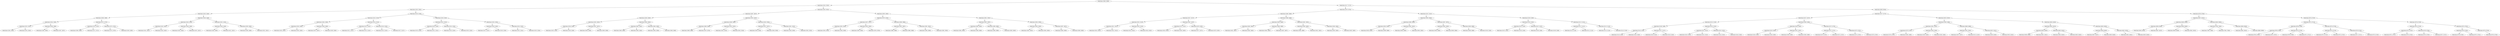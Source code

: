 digraph G{
749155252 [label="Node{data=[3009, 3009]}"]
749155252 -> 768592804
768592804 [label="Node{data=[2534, 2534]}"]
768592804 -> 462576635
462576635 [label="Node{data=[2502, 2502]}"]
462576635 -> 1036780348
1036780348 [label="Node{data=[2440, 2440]}"]
1036780348 -> 686009762
686009762 [label="Node{data=[2368, 2368]}"]
686009762 -> 2074268145
2074268145 [label="Node{data=[2364, 2364]}"]
2074268145 -> 1927676157
1927676157 [label="Node{data=[2323, 2323]}"]
1927676157 -> 795748478
795748478 [label="Node{data=[2295, 2295]}"]
1927676157 -> 450170508
450170508 [label="Node{data=[2354, 2354]}"]
2074268145 -> 1997891966
1997891966 [label="Node{data=[2366, 2366]}"]
1997891966 -> 892759689
892759689 [label="Node{data=[2365, 2365]}"]
1997891966 -> 1808108937
1808108937 [label="Node{data=[2367, 2367]}"]
686009762 -> 1498828563
1498828563 [label="Node{data=[2372, 2372]}"]
1498828563 -> 97813470
97813470 [label="Node{data=[2370, 2370]}"]
97813470 -> 59832267
59832267 [label="Node{data=[2369, 2369]}"]
97813470 -> 1149144053
1149144053 [label="Node{data=[2371, 2371]}"]
1498828563 -> 800811710
800811710 [label="Node{data=[2374, 2374]}"]
800811710 -> 240178916
240178916 [label="Node{data=[2373, 2373]}"]
800811710 -> 175789642
175789642 [label="Node{data=[2439, 2439]}"]
1036780348 -> 980112851
980112851 [label="Node{data=[2448, 2448]}"]
980112851 -> 1316038330
1316038330 [label="Node{data=[2444, 2444]}"]
1316038330 -> 1176383078
1176383078 [label="Node{data=[2442, 2442]}"]
1176383078 -> 504293609
504293609 [label="Node{data=[2441, 2441]}"]
1176383078 -> 2125198134
2125198134 [label="Node{data=[2443, 2443]}"]
1316038330 -> 967335599
967335599 [label="Node{data=[2446, 2446]}"]
967335599 -> 242367202
242367202 [label="Node{data=[2445, 2445]}"]
967335599 -> 1741869669
1741869669 [label="Node{data=[2447, 2447]}"]
980112851 -> 1178714090
1178714090 [label="Node{data=[2452, 2452]}"]
1178714090 -> 1038601387
1038601387 [label="Node{data=[2450, 2450]}"]
1038601387 -> 584930527
584930527 [label="Node{data=[2449, 2449]}"]
1038601387 -> 1408101147
1408101147 [label="Node{data=[2451, 2451]}"]
1178714090 -> 404271203
404271203 [label="Node{data=[2500, 2500]}"]
404271203 -> 454665567
454665567 [label="Node{data=[2499, 2499]}"]
404271203 -> 1403674959
1403674959 [label="Node{data=[2501, 2501]}"]
462576635 -> 1864625426
1864625426 [label="Node{data=[2518, 2518]}"]
1864625426 -> 845534013
845534013 [label="Node{data=[2510, 2510]}"]
845534013 -> 1677765491
1677765491 [label="Node{data=[2506, 2506]}"]
1677765491 -> 1688211109
1688211109 [label="Node{data=[2504, 2504]}"]
1688211109 -> 345711710
345711710 [label="Node{data=[2503, 2503]}"]
1688211109 -> 150729163
150729163 [label="Node{data=[2505, 2505]}"]
1677765491 -> 1765906580
1765906580 [label="Node{data=[2508, 2508]}"]
1765906580 -> 225474111
225474111 [label="Node{data=[2507, 2507]}"]
1765906580 -> 1082399259
1082399259 [label="Node{data=[2509, 2509]}"]
845534013 -> 388419177
388419177 [label="Node{data=[2514, 2514]}"]
388419177 -> 1917215009
1917215009 [label="Node{data=[2512, 2512]}"]
1917215009 -> 2080973016
2080973016 [label="Node{data=[2511, 2511]}"]
1917215009 -> 473803136
473803136 [label="Node{data=[2513, 2513]}"]
388419177 -> 1036610024
1036610024 [label="Node{data=[2516, 2516]}"]
1036610024 -> 2093434905
2093434905 [label="Node{data=[2515, 2515]}"]
1036610024 -> 1232971961
1232971961 [label="Node{data=[2517, 2517]}"]
1864625426 -> 947743167
947743167 [label="Node{data=[2526, 2526]}"]
947743167 -> 1317917041
1317917041 [label="Node{data=[2522, 2522]}"]
1317917041 -> 139251513
139251513 [label="Node{data=[2520, 2520]}"]
139251513 -> 743474921
743474921 [label="Node{data=[2519, 2519]}"]
139251513 -> 2134061645
2134061645 [label="Node{data=[2521, 2521]}"]
1317917041 -> 1603629699
1603629699 [label="Node{data=[2524, 2524]}"]
1603629699 -> 827214671
827214671 [label="Node{data=[2523, 2523]}"]
1603629699 -> 419558465
419558465 [label="Node{data=[2525, 2525]}"]
947743167 -> 2143689846
2143689846 [label="Node{data=[2530, 2530]}"]
2143689846 -> 187918439
187918439 [label="Node{data=[2528, 2528]}"]
187918439 -> 1222921853
1222921853 [label="Node{data=[2527, 2527]}"]
187918439 -> 1590757596
1590757596 [label="Node{data=[2529, 2529]}"]
2143689846 -> 289114844
289114844 [label="Node{data=[2532, 2532]}"]
289114844 -> 31176908
31176908 [label="Node{data=[2531, 2531]}"]
289114844 -> 1806076204
1806076204 [label="Node{data=[2533, 2533]}"]
768592804 -> 1038609260
1038609260 [label="Node{data=[2933, 2933]}"]
1038609260 -> 1892150118
1892150118 [label="Node{data=[2667, 2667]}"]
1892150118 -> 738599018
738599018 [label="Node{data=[2659, 2659]}"]
738599018 -> 1932931887
1932931887 [label="Node{data=[2655, 2655]}"]
1932931887 -> 1904741038
1904741038 [label="Node{data=[2536, 2536]}"]
1904741038 -> 1046168354
1046168354 [label="Node{data=[2535, 2535]}"]
1904741038 -> 599994867
599994867 [label="Node{data=[2559, 2559]}"]
1932931887 -> 1638842863
1638842863 [label="Node{data=[2657, 2657]}"]
1638842863 -> 1346529806
1346529806 [label="Node{data=[2656, 2656]}"]
1638842863 -> 887386487
887386487 [label="Node{data=[2658, 2658]}"]
738599018 -> 236094129
236094129 [label="Node{data=[2663, 2663]}"]
236094129 -> 430218021
430218021 [label="Node{data=[2661, 2661]}"]
430218021 -> 1526042629
1526042629 [label="Node{data=[2660, 2660]}"]
430218021 -> 1292713445
1292713445 [label="Node{data=[2662, 2662]}"]
236094129 -> 1469065727
1469065727 [label="Node{data=[2665, 2665]}"]
1469065727 -> 1792077211
1792077211 [label="Node{data=[2664, 2664]}"]
1469065727 -> 475213180
475213180 [label="Node{data=[2666, 2666]}"]
1892150118 -> 940951814
940951814 [label="Node{data=[2925, 2925]}"]
940951814 -> 1847377962
1847377962 [label="Node{data=[2699, 2699]}"]
1847377962 -> 55399495
55399495 [label="Node{data=[2669, 2669]}"]
55399495 -> 108044703
108044703 [label="Node{data=[2668, 2668]}"]
55399495 -> 280692142
280692142 [label="Node{data=[2670, 2670]}"]
1847377962 -> 414095875
414095875 [label="Node{data=[2923, 2923]}"]
414095875 -> 1898449469
1898449469 [label="Node{data=[2922, 2922]}"]
414095875 -> 1926705630
1926705630 [label="Node{data=[2924, 2924]}"]
940951814 -> 973724767
973724767 [label="Node{data=[2929, 2929]}"]
973724767 -> 1453008799
1453008799 [label="Node{data=[2927, 2927]}"]
1453008799 -> 1733535379
1733535379 [label="Node{data=[2926, 2926]}"]
1453008799 -> 750858854
750858854 [label="Node{data=[2928, 2928]}"]
973724767 -> 1482614917
1482614917 [label="Node{data=[2931, 2931]}"]
1482614917 -> 1475775438
1475775438 [label="Node{data=[2930, 2930]}"]
1482614917 -> 762038429
762038429 [label="Node{data=[2932, 2932]}"]
1038609260 -> 144481620
144481620 [label="Node{data=[2993, 2993]}"]
144481620 -> 665409026
665409026 [label="Node{data=[2979, 2979]}"]
665409026 -> 1147277762
1147277762 [label="Node{data=[2937, 2937]}"]
1147277762 -> 926811891
926811891 [label="Node{data=[2935, 2935]}"]
926811891 -> 1529109373
1529109373 [label="Node{data=[2934, 2934]}"]
926811891 -> 919609181
919609181 [label="Node{data=[2936, 2936]}"]
1147277762 -> 1659434052
1659434052 [label="Node{data=[2955, 2955]}"]
1659434052 -> 631668596
631668596 [label="Node{data=[2940, 2940]}"]
1659434052 -> 1553999630
1553999630 [label="Node{data=[2978, 2978]}"]
665409026 -> 1782378800
1782378800 [label="Node{data=[2989, 2989]}"]
1782378800 -> 1339257575
1339257575 [label="Node{data=[2987, 2987]}"]
1339257575 -> 1494809014
1494809014 [label="Node{data=[2986, 2986]}"]
1339257575 -> 81604044
81604044 [label="Node{data=[2988, 2988]}"]
1782378800 -> 157677846
157677846 [label="Node{data=[2991, 2991]}"]
157677846 -> 1576396439
1576396439 [label="Node{data=[2990, 2990]}"]
157677846 -> 1128165846
1128165846 [label="Node{data=[2992, 2992]}"]
144481620 -> 786466608
786466608 [label="Node{data=[3001, 3001]}"]
786466608 -> 149644979
149644979 [label="Node{data=[2997, 2997]}"]
149644979 -> 2061035623
2061035623 [label="Node{data=[2995, 2995]}"]
2061035623 -> 1255708203
1255708203 [label="Node{data=[2994, 2994]}"]
2061035623 -> 1613451591
1613451591 [label="Node{data=[2996, 2996]}"]
149644979 -> 858156303
858156303 [label="Node{data=[2999, 2999]}"]
858156303 -> 234889436
234889436 [label="Node{data=[2998, 2998]}"]
858156303 -> 6788857
6788857 [label="Node{data=[3000, 3000]}"]
786466608 -> 981225179
981225179 [label="Node{data=[3005, 3005]}"]
981225179 -> 976360078
976360078 [label="Node{data=[3003, 3003]}"]
976360078 -> 901501908
901501908 [label="Node{data=[3002, 3002]}"]
976360078 -> 165104580
165104580 [label="Node{data=[3004, 3004]}"]
981225179 -> 1359337139
1359337139 [label="Node{data=[3007, 3007]}"]
1359337139 -> 2064189567
2064189567 [label="Node{data=[3006, 3006]}"]
1359337139 -> 273109433
273109433 [label="Node{data=[3008, 3008]}"]
749155252 -> 595439902
595439902 [label="Node{data=[5117, 5117]}"]
595439902 -> 1546804108
1546804108 [label="Node{data=[3570, 3570]}"]
1546804108 -> 1867246213
1867246213 [label="Node{data=[3480, 3480]}"]
1867246213 -> 1168880716
1168880716 [label="Node{data=[3017, 3017]}"]
1168880716 -> 185600166
185600166 [label="Node{data=[3013, 3013]}"]
185600166 -> 1160830067
1160830067 [label="Node{data=[3011, 3011]}"]
1160830067 -> 1964972434
1964972434 [label="Node{data=[3010, 3010]}"]
1160830067 -> 1829690025
1829690025 [label="Node{data=[3012, 3012]}"]
185600166 -> 1724951190
1724951190 [label="Node{data=[3015, 3015]}"]
1724951190 -> 624963963
624963963 [label="Node{data=[3014, 3014]}"]
1724951190 -> 681471944
681471944 [label="Node{data=[3016, 3016]}"]
1168880716 -> 870196192
870196192 [label="Node{data=[3407, 3407]}"]
870196192 -> 1354345239
1354345239 [label="Node{data=[3131, 3131]}"]
1354345239 -> 1951826834
1951826834 [label="Node{data=[3018, 3018]}"]
1354345239 -> 795689727
795689727 [label="Node{data=[3403, 3403]}"]
870196192 -> 1844360657
1844360657 [label="Node{data=[3478, 3478]}"]
1844360657 -> 1888639592
1888639592 [label="Node{data=[3477, 3477]}"]
1844360657 -> 806882811
806882811 [label="Node{data=[3479, 3479]}"]
1867246213 -> 1973935037
1973935037 [label="Node{data=[3488, 3488]}"]
1973935037 -> 1837082853
1837082853 [label="Node{data=[3484, 3484]}"]
1837082853 -> 266137144
266137144 [label="Node{data=[3482, 3482]}"]
266137144 -> 2145078765
2145078765 [label="Node{data=[3481, 3481]}"]
266137144 -> 887753624
887753624 [label="Node{data=[3483, 3483]}"]
1837082853 -> 616740192
616740192 [label="Node{data=[3486, 3486]}"]
616740192 -> 1283928814
1283928814 [label="Node{data=[3485, 3485]}"]
616740192 -> 1771485878
1771485878 [label="Node{data=[3487, 3487]}"]
1973935037 -> 222612183
222612183 [label="Node{data=[3492, 3492]}"]
222612183 -> 1008474026
1008474026 [label="Node{data=[3490, 3490]}"]
1008474026 -> 1241072261
1241072261 [label="Node{data=[3489, 3489]}"]
1008474026 -> 359010822
359010822 [label="Node{data=[3491, 3491]}"]
222612183 -> 1046441999
1046441999 [label="Node{data=[3494, 3494]}"]
1046441999 -> 1646432553
1646432553 [label="Node{data=[3493, 3493]}"]
1046441999 -> 1640761986
1640761986 [label="Node{data=[3495, 3495]}"]
1546804108 -> 1142932127
1142932127 [label="Node{data=[5101, 5101]}"]
1142932127 -> 17108251
17108251 [label="Node{data=[5093, 5093]}"]
17108251 -> 2002288587
2002288587 [label="Node{data=[5089, 5089]}"]
2002288587 -> 1984029624
1984029624 [label="Node{data=[5055, 5055]}"]
1984029624 -> 1282464981
1282464981 [label="Node{data=[5028, 5028]}"]
1984029624 -> 1697934741
1697934741 [label="Node{data=[5088, 5088]}"]
2002288587 -> 1369891039
1369891039 [label="Node{data=[5091, 5091]}"]
1369891039 -> 679712112
679712112 [label="Node{data=[5090, 5090]}"]
1369891039 -> 1658811073
1658811073 [label="Node{data=[5092, 5092]}"]
17108251 -> 608302026
608302026 [label="Node{data=[5097, 5097]}"]
608302026 -> 1116163973
1116163973 [label="Node{data=[5095, 5095]}"]
1116163973 -> 1989900976
1989900976 [label="Node{data=[5094, 5094]}"]
1116163973 -> 1875593176
1875593176 [label="Node{data=[5096, 5096]}"]
608302026 -> 1144993352
1144993352 [label="Node{data=[5099, 5099]}"]
1144993352 -> 1018995245
1018995245 [label="Node{data=[5098, 5098]}"]
1144993352 -> 291443184
291443184 [label="Node{data=[5100, 5100]}"]
1142932127 -> 614429060
614429060 [label="Node{data=[5109, 5109]}"]
614429060 -> 430939689
430939689 [label="Node{data=[5105, 5105]}"]
430939689 -> 1088158459
1088158459 [label="Node{data=[5103, 5103]}"]
1088158459 -> 694330241
694330241 [label="Node{data=[5102, 5102]}"]
1088158459 -> 1982788728
1982788728 [label="Node{data=[5104, 5104]}"]
430939689 -> 320168514
320168514 [label="Node{data=[5107, 5107]}"]
320168514 -> 201744121
201744121 [label="Node{data=[5106, 5106]}"]
320168514 -> 818190931
818190931 [label="Node{data=[5108, 5108]}"]
614429060 -> 835200263
835200263 [label="Node{data=[5113, 5113]}"]
835200263 -> 167200270
167200270 [label="Node{data=[5111, 5111]}"]
167200270 -> 934817887
934817887 [label="Node{data=[5110, 5110]}"]
167200270 -> 599401209
599401209 [label="Node{data=[5112, 5112]}"]
835200263 -> 1403706260
1403706260 [label="Node{data=[5115, 5115]}"]
1403706260 -> 1616785625
1616785625 [label="Node{data=[5114, 5114]}"]
1403706260 -> 378723909
378723909 [label="Node{data=[5116, 5116]}"]
595439902 -> 1691196292
1691196292 [label="Node{data=[6634, 6634]}"]
1691196292 -> 1631488754
1631488754 [label="Node{data=[5277, 5277]}"]
1631488754 -> 1895278324
1895278324 [label="Node{data=[5227, 5227]}"]
1895278324 -> 1880571481
1880571481 [label="Node{data=[5219, 5219]}"]
1880571481 -> 2022607460
2022607460 [label="Node{data=[5188, 5188]}"]
2022607460 -> 1836250781
1836250781 [label="Node{data=[5143, 5143]}"]
1836250781 -> 545205697
545205697 [label="Node{data=[5118, 5118]}"]
1836250781 -> 1775450721
1775450721 [label="Node{data=[5164, 5164]}"]
2022607460 -> 1694646421
1694646421 [label="Node{data=[5217, 5217]}"]
1694646421 -> 532583606
532583606 [label="Node{data=[5216, 5216]}"]
1694646421 -> 1182180261
1182180261 [label="Node{data=[5218, 5218]}"]
1880571481 -> 914786616
914786616 [label="Node{data=[5223, 5223]}"]
914786616 -> 1106731413
1106731413 [label="Node{data=[5221, 5221]}"]
1106731413 -> 705123897
705123897 [label="Node{data=[5220, 5220]}"]
1106731413 -> 1495245655
1495245655 [label="Node{data=[5222, 5222]}"]
914786616 -> 1540505093
1540505093 [label="Node{data=[5225, 5225]}"]
1540505093 -> 567482147
567482147 [label="Node{data=[5224, 5224]}"]
1540505093 -> 838155198
838155198 [label="Node{data=[5226, 5226]}"]
1895278324 -> 366228428
366228428 [label="Node{data=[5269, 5269]}"]
366228428 -> 1606161765
1606161765 [label="Node{data=[5265, 5265]}"]
1606161765 -> 1718578110
1718578110 [label="Node{data=[5229, 5229]}"]
1718578110 -> 2120188934
2120188934 [label="Node{data=[5228, 5228]}"]
1718578110 -> 1243714130
1243714130 [label="Node{data=[5258, 5258]}"]
1606161765 -> 1963569486
1963569486 [label="Node{data=[5267, 5267]}"]
1963569486 -> 1747326666
1747326666 [label="Node{data=[5266, 5266]}"]
1963569486 -> 1792790652
1792790652 [label="Node{data=[5268, 5268]}"]
366228428 -> 741244023
741244023 [label="Node{data=[5273, 5273]}"]
741244023 -> 345320317
345320317 [label="Node{data=[5271, 5271]}"]
345320317 -> 1281224547
1281224547 [label="Node{data=[5270, 5270]}"]
345320317 -> 2016517796
2016517796 [label="Node{data=[5272, 5272]}"]
741244023 -> 656640017
656640017 [label="Node{data=[5275, 5275]}"]
656640017 -> 449872203
449872203 [label="Node{data=[5274, 5274]}"]
656640017 -> 970281861
970281861 [label="Node{data=[5276, 5276]}"]
1631488754 -> 1298476709
1298476709 [label="Node{data=[6533, 6533]}"]
1298476709 -> 1983726616
1983726616 [label="Node{data=[5299, 5299]}"]
1983726616 -> 1752779085
1752779085 [label="Node{data=[5281, 5281]}"]
1752779085 -> 2074306236
2074306236 [label="Node{data=[5279, 5279]}"]
2074306236 -> 534216555
534216555 [label="Node{data=[5278, 5278]}"]
2074306236 -> 56026381
56026381 [label="Node{data=[5280, 5280]}"]
1752779085 -> 558360331
558360331 [label="Node{data=[5283, 5283]}"]
558360331 -> 1102177049
1102177049 [label="Node{data=[5282, 5282]}"]
558360331 -> 1698295907
1698295907 [label="Node{data=[5284, 5284]}"]
1983726616 -> 1366495044
1366495044 [label="Node{data=[6486, 6486]}"]
1366495044 -> 1335018974
1335018974 [label="Node{data=[5591, 5591]}"]
1335018974 -> 24469022
24469022 [label="Node{data=[5457, 5457]}"]
1335018974 -> 728046779
728046779 [label="Node{data=[6115, 6115]}"]
1366495044 -> 1654996924
1654996924 [label="Node{data=[6531, 6531]}"]
1654996924 -> 994093571
994093571 [label="Node{data=[6530, 6530]}"]
1654996924 -> 284071643
284071643 [label="Node{data=[6532, 6532]}"]
1298476709 -> 325959865
325959865 [label="Node{data=[6626, 6626]}"]
325959865 -> 1493063095
1493063095 [label="Node{data=[6622, 6622]}"]
1493063095 -> 1716583449
1716583449 [label="Node{data=[6620, 6620]}"]
1716583449 -> 49083974
49083974 [label="Node{data=[6568, 6568]}"]
1716583449 -> 2138674858
2138674858 [label="Node{data=[6621, 6621]}"]
1493063095 -> 1434466079
1434466079 [label="Node{data=[6624, 6624]}"]
1434466079 -> 877771138
877771138 [label="Node{data=[6623, 6623]}"]
1434466079 -> 1365911432
1365911432 [label="Node{data=[6625, 6625]}"]
325959865 -> 1653942217
1653942217 [label="Node{data=[6630, 6630]}"]
1653942217 -> 922344523
922344523 [label="Node{data=[6628, 6628]}"]
922344523 -> 266202815
266202815 [label="Node{data=[6627, 6627]}"]
922344523 -> 260820651
260820651 [label="Node{data=[6629, 6629]}"]
1653942217 -> 1156258812
1156258812 [label="Node{data=[6632, 6632]}"]
1156258812 -> 1007193262
1007193262 [label="Node{data=[6631, 6631]}"]
1156258812 -> 1556096390
1556096390 [label="Node{data=[6633, 6633]}"]
1691196292 -> 233788963
233788963 [label="Node{data=[8704, 8704]}"]
233788963 -> 298293401
298293401 [label="Node{data=[6672, 6672]}"]
298293401 -> 1766984691
1766984691 [label="Node{data=[6638, 6638]}"]
1766984691 -> 878964554
878964554 [label="Node{data=[6636, 6636]}"]
878964554 -> 1128987051
1128987051 [label="Node{data=[6635, 6635]}"]
878964554 -> 1852088843
1852088843 [label="Node{data=[6637, 6637]}"]
1766984691 -> 386937255
386937255 [label="Node{data=[6640, 6640]}"]
386937255 -> 1008899504
1008899504 [label="Node{data=[6639, 6639]}"]
386937255 -> 682734654
682734654 [label="Node{data=[6641, 6641]}"]
298293401 -> 1670266841
1670266841 [label="Node{data=[8483, 8483]}"]
1670266841 -> 1971693318
1971693318 [label="Node{data=[7604, 7604]}"]
1971693318 -> 1562518291
1562518291 [label="Node{data=[7600, 7600]}"]
1971693318 -> 2023189709
2023189709 [label="Node{data=[7605, 7605]}"]
1670266841 -> 1794499825
1794499825 [label="Node{data=[8656, 8656]}"]
1794499825 -> 848347966
848347966 [label="Node{data=[8561, 8561]}"]
1794499825 -> 2120635588
2120635588 [label="Node{data=[8696, 8696]}"]
233788963 -> 1028959937
1028959937 [label="Node{data=[8720, 8720]}"]
1028959937 -> 2017658870
2017658870 [label="Node{data=[8712, 8712]}"]
2017658870 -> 1291760371
1291760371 [label="Node{data=[8708, 8708]}"]
1291760371 -> 7475164
7475164 [label="Node{data=[8706, 8706]}"]
7475164 -> 407407541
407407541 [label="Node{data=[8705, 8705]}"]
7475164 -> 2018788349
2018788349 [label="Node{data=[8707, 8707]}"]
1291760371 -> 1099173678
1099173678 [label="Node{data=[8710, 8710]}"]
1099173678 -> 1360589869
1360589869 [label="Node{data=[8709, 8709]}"]
1099173678 -> 223463576
223463576 [label="Node{data=[8711, 8711]}"]
2017658870 -> 1472211300
1472211300 [label="Node{data=[8716, 8716]}"]
1472211300 -> 920433101
920433101 [label="Node{data=[8714, 8714]}"]
920433101 -> 552833703
552833703 [label="Node{data=[8713, 8713]}"]
920433101 -> 593861417
593861417 [label="Node{data=[8715, 8715]}"]
1472211300 -> 1966611752
1966611752 [label="Node{data=[8718, 8718]}"]
1966611752 -> 649693339
649693339 [label="Node{data=[8717, 8717]}"]
1966611752 -> 451100737
451100737 [label="Node{data=[8719, 8719]}"]
1028959937 -> 357575911
357575911 [label="Node{data=[8728, 8728]}"]
357575911 -> 548708920
548708920 [label="Node{data=[8724, 8724]}"]
548708920 -> 1252199397
1252199397 [label="Node{data=[8722, 8722]}"]
1252199397 -> 1245887416
1245887416 [label="Node{data=[8721, 8721]}"]
1252199397 -> 1591836931
1591836931 [label="Node{data=[8723, 8723]}"]
548708920 -> 1539394949
1539394949 [label="Node{data=[8726, 8726]}"]
1539394949 -> 166693179
166693179 [label="Node{data=[8725, 8725]}"]
1539394949 -> 1454337221
1454337221 [label="Node{data=[8727, 8727]}"]
357575911 -> 68421258
68421258 [label="Node{data=[8732, 8732]}"]
68421258 -> 1432936168
1432936168 [label="Node{data=[8730, 8730]}"]
1432936168 -> 549135151
549135151 [label="Node{data=[8729, 8729]}"]
1432936168 -> 232762041
232762041 [label="Node{data=[8731, 8731]}"]
68421258 -> 702270942
702270942 [label="Node{data=[8733, 8733]}"]
702270942 -> 978835859
978835859 [label="Node{data=[8734, 8734]}"]
}